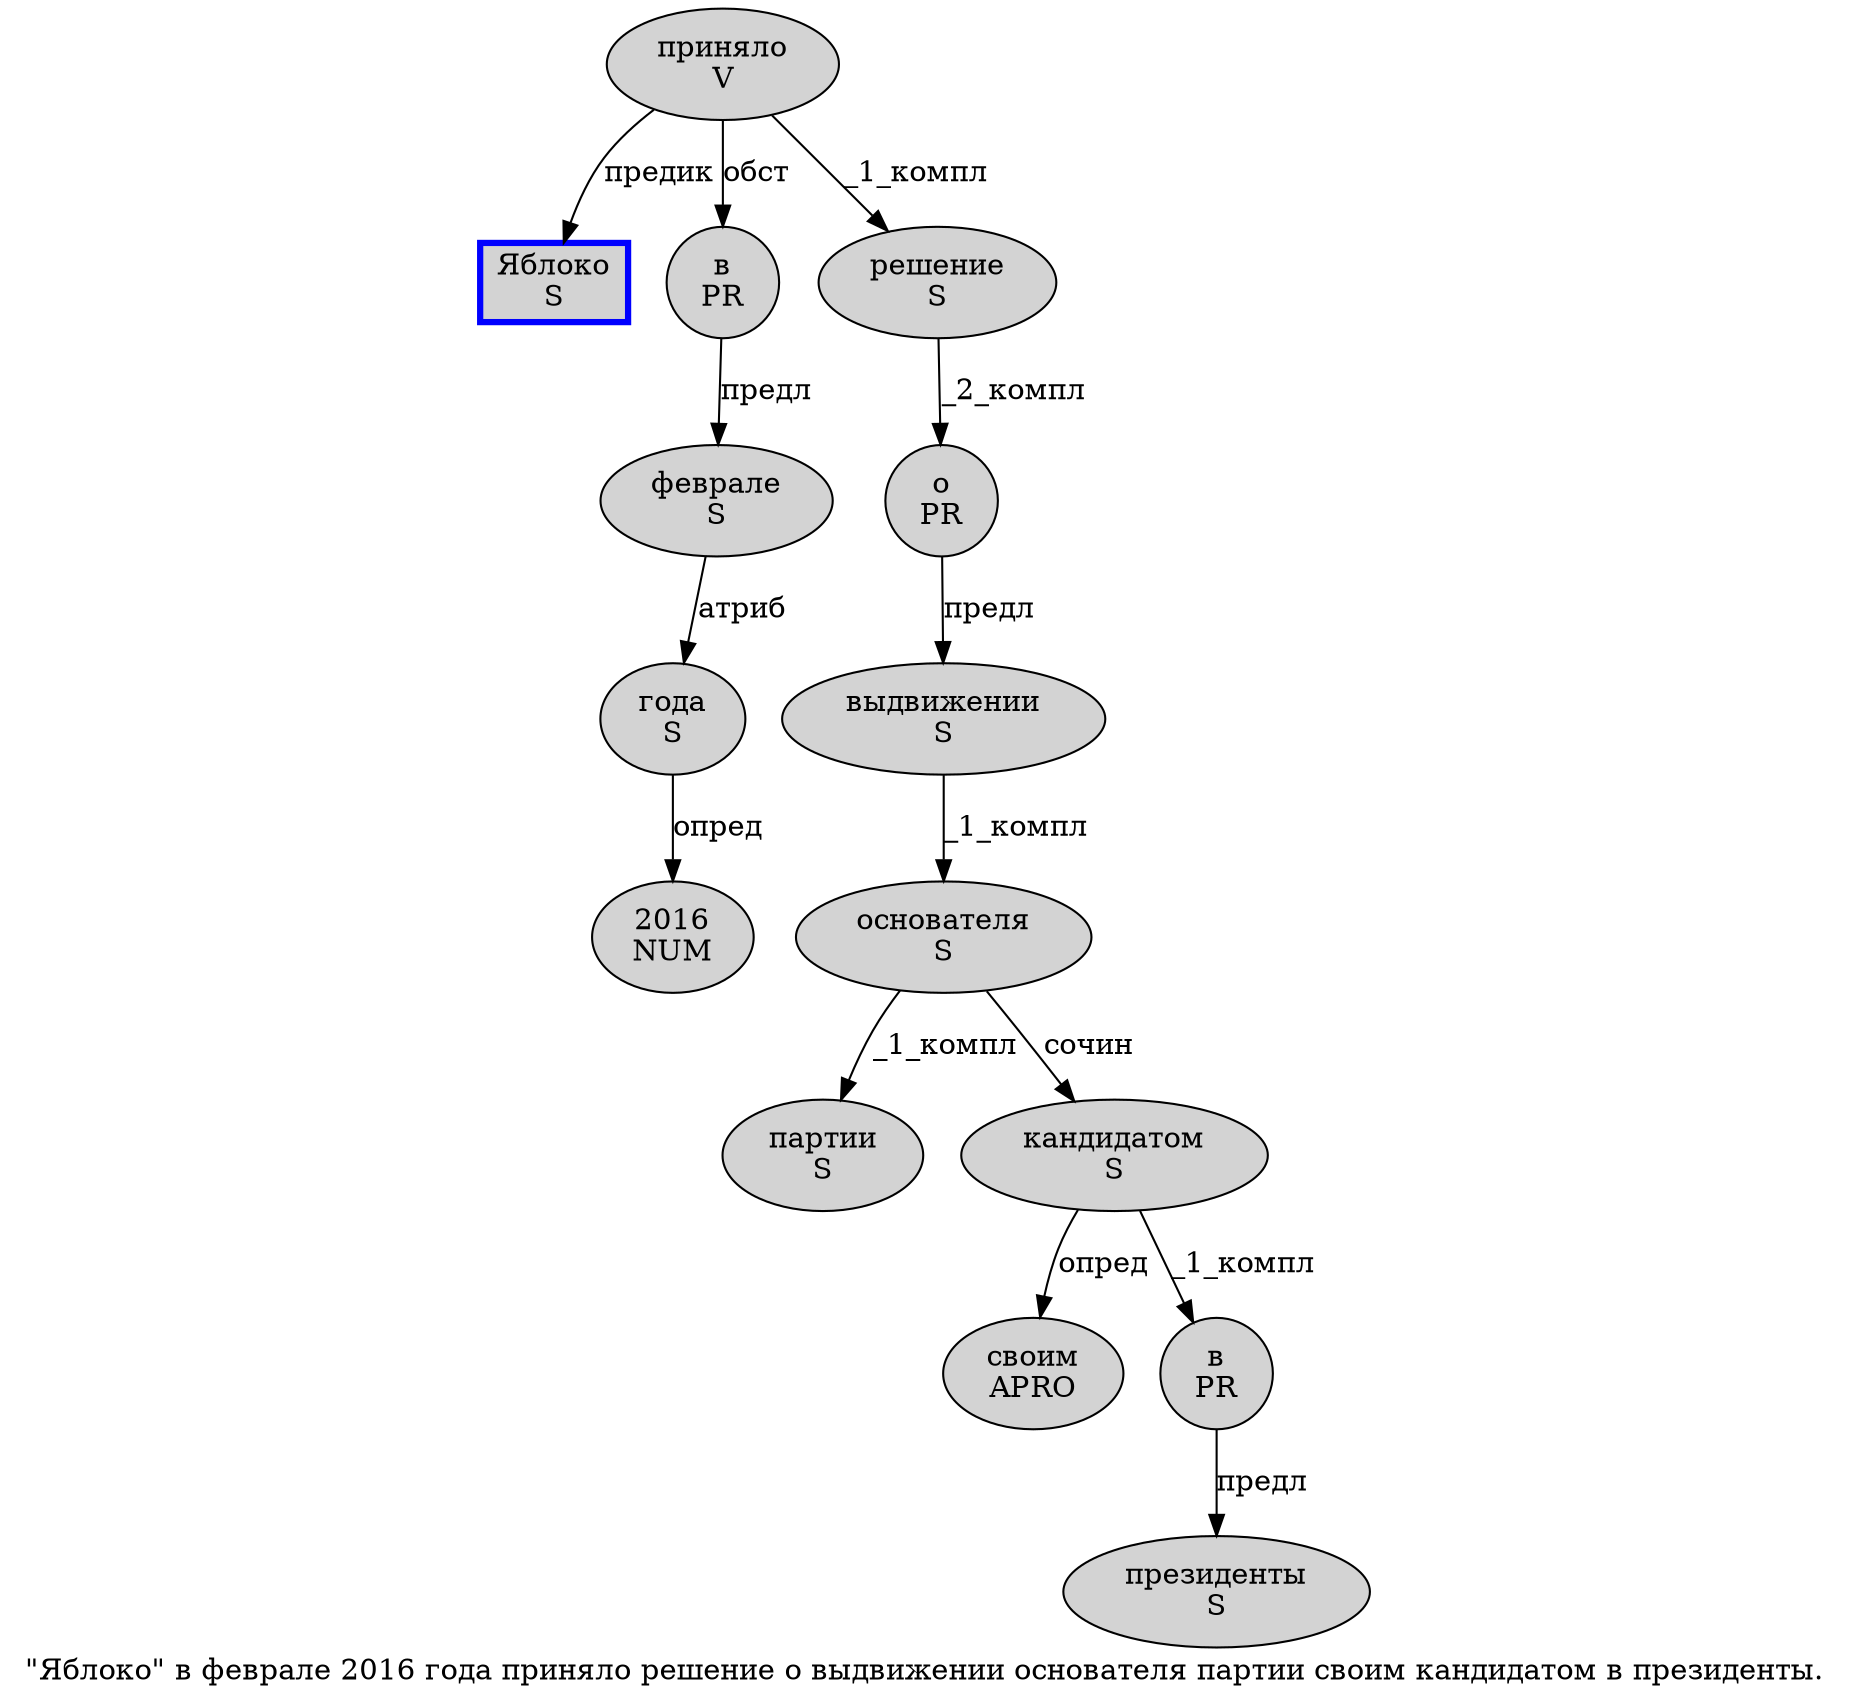 digraph SENTENCE_439 {
	graph [label="\"Яблоко\" в феврале 2016 года приняло решение о выдвижении основателя партии своим кандидатом в президенты."]
	node [style=filled]
		1 [label="Яблоко
S" color=blue fillcolor=lightgray penwidth=3 shape=box]
		3 [label="в
PR" color="" fillcolor=lightgray penwidth=1 shape=ellipse]
		4 [label="феврале
S" color="" fillcolor=lightgray penwidth=1 shape=ellipse]
		5 [label="2016
NUM" color="" fillcolor=lightgray penwidth=1 shape=ellipse]
		6 [label="года
S" color="" fillcolor=lightgray penwidth=1 shape=ellipse]
		7 [label="приняло
V" color="" fillcolor=lightgray penwidth=1 shape=ellipse]
		8 [label="решение
S" color="" fillcolor=lightgray penwidth=1 shape=ellipse]
		9 [label="о
PR" color="" fillcolor=lightgray penwidth=1 shape=ellipse]
		10 [label="выдвижении
S" color="" fillcolor=lightgray penwidth=1 shape=ellipse]
		11 [label="основателя
S" color="" fillcolor=lightgray penwidth=1 shape=ellipse]
		12 [label="партии
S" color="" fillcolor=lightgray penwidth=1 shape=ellipse]
		13 [label="своим
APRO" color="" fillcolor=lightgray penwidth=1 shape=ellipse]
		14 [label="кандидатом
S" color="" fillcolor=lightgray penwidth=1 shape=ellipse]
		15 [label="в
PR" color="" fillcolor=lightgray penwidth=1 shape=ellipse]
		16 [label="президенты
S" color="" fillcolor=lightgray penwidth=1 shape=ellipse]
			9 -> 10 [label="предл"]
			10 -> 11 [label="_1_компл"]
			6 -> 5 [label="опред"]
			3 -> 4 [label="предл"]
			15 -> 16 [label="предл"]
			8 -> 9 [label="_2_компл"]
			11 -> 12 [label="_1_компл"]
			11 -> 14 [label="сочин"]
			7 -> 1 [label="предик"]
			7 -> 3 [label="обст"]
			7 -> 8 [label="_1_компл"]
			14 -> 13 [label="опред"]
			14 -> 15 [label="_1_компл"]
			4 -> 6 [label="атриб"]
}